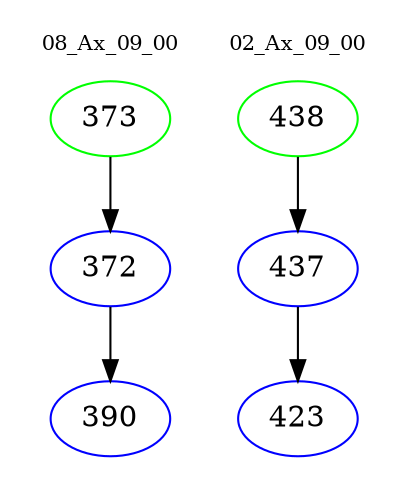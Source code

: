 digraph{
subgraph cluster_0 {
color = white
label = "08_Ax_09_00";
fontsize=10;
T0_373 [label="373", color="green"]
T0_373 -> T0_372 [color="black"]
T0_372 [label="372", color="blue"]
T0_372 -> T0_390 [color="black"]
T0_390 [label="390", color="blue"]
}
subgraph cluster_1 {
color = white
label = "02_Ax_09_00";
fontsize=10;
T1_438 [label="438", color="green"]
T1_438 -> T1_437 [color="black"]
T1_437 [label="437", color="blue"]
T1_437 -> T1_423 [color="black"]
T1_423 [label="423", color="blue"]
}
}

